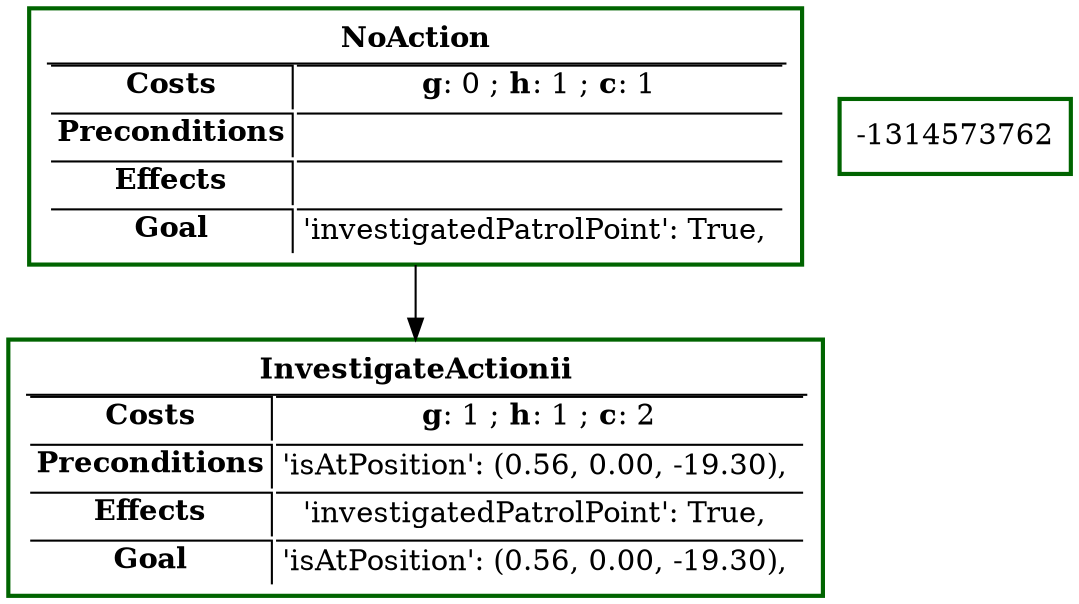 
digraph {

node [shape=box]

1909986650 [label=<
<table border='0' color='black' fontcolor='#F5F5F5'>
    <tr> <td colspan='2'><b>NoAction</b></td> </tr>
    <hr/>
    <tr align='left'> <td border='1' sides='rt'><b>Costs</b></td>           <td border='1' sides='t'><b>g</b>: 0 ; <b>h</b>: 1 ; <b>c</b>: 1</td> </tr>
    <tr align='left'> <td border='1' sides='rt'><b>Preconditions</b></td>   <td border='1' sides='t'></td> </tr>
    <tr align='left'> <td border='1' sides='rt'><b>Effects</b></td>         <td border='1' sides='t'></td> </tr>
    <tr align='left'> <td border='1' sides='rt'><b>Goal</b></td>            <td border='1' sides='t'>'investigatedPatrolPoint': True, </td> </tr>
</table>
>]
-1849777204 [label=<
<table border='0' color='black' fontcolor='#F5F5F5'>
    <tr> <td colspan='2'><b>InvestigateActionii</b></td> </tr>
    <hr/>
    <tr align='left'> <td border='1' sides='rt'><b>Costs</b></td>           <td border='1' sides='t'><b>g</b>: 1 ; <b>h</b>: 1 ; <b>c</b>: 2</td> </tr>
    <tr align='left'> <td border='1' sides='rt'><b>Preconditions</b></td>   <td border='1' sides='t'>'isAtPosition': (0.56, 0.00, -19.30), </td> </tr>
    <tr align='left'> <td border='1' sides='rt'><b>Effects</b></td>         <td border='1' sides='t'>'investigatedPatrolPoint': True, </td> </tr>
    <tr align='left'> <td border='1' sides='rt'><b>Goal</b></td>            <td border='1' sides='t'>'isAtPosition': (0.56, 0.00, -19.30), </td> </tr>
</table>
>]
-1314573762 [style="bold" color="darkgreen"]
-1849777204 [style="bold" color="darkgreen"]
1909986650 [style="bold" color="darkgreen"]

1909986650 -> -1849777204

}

